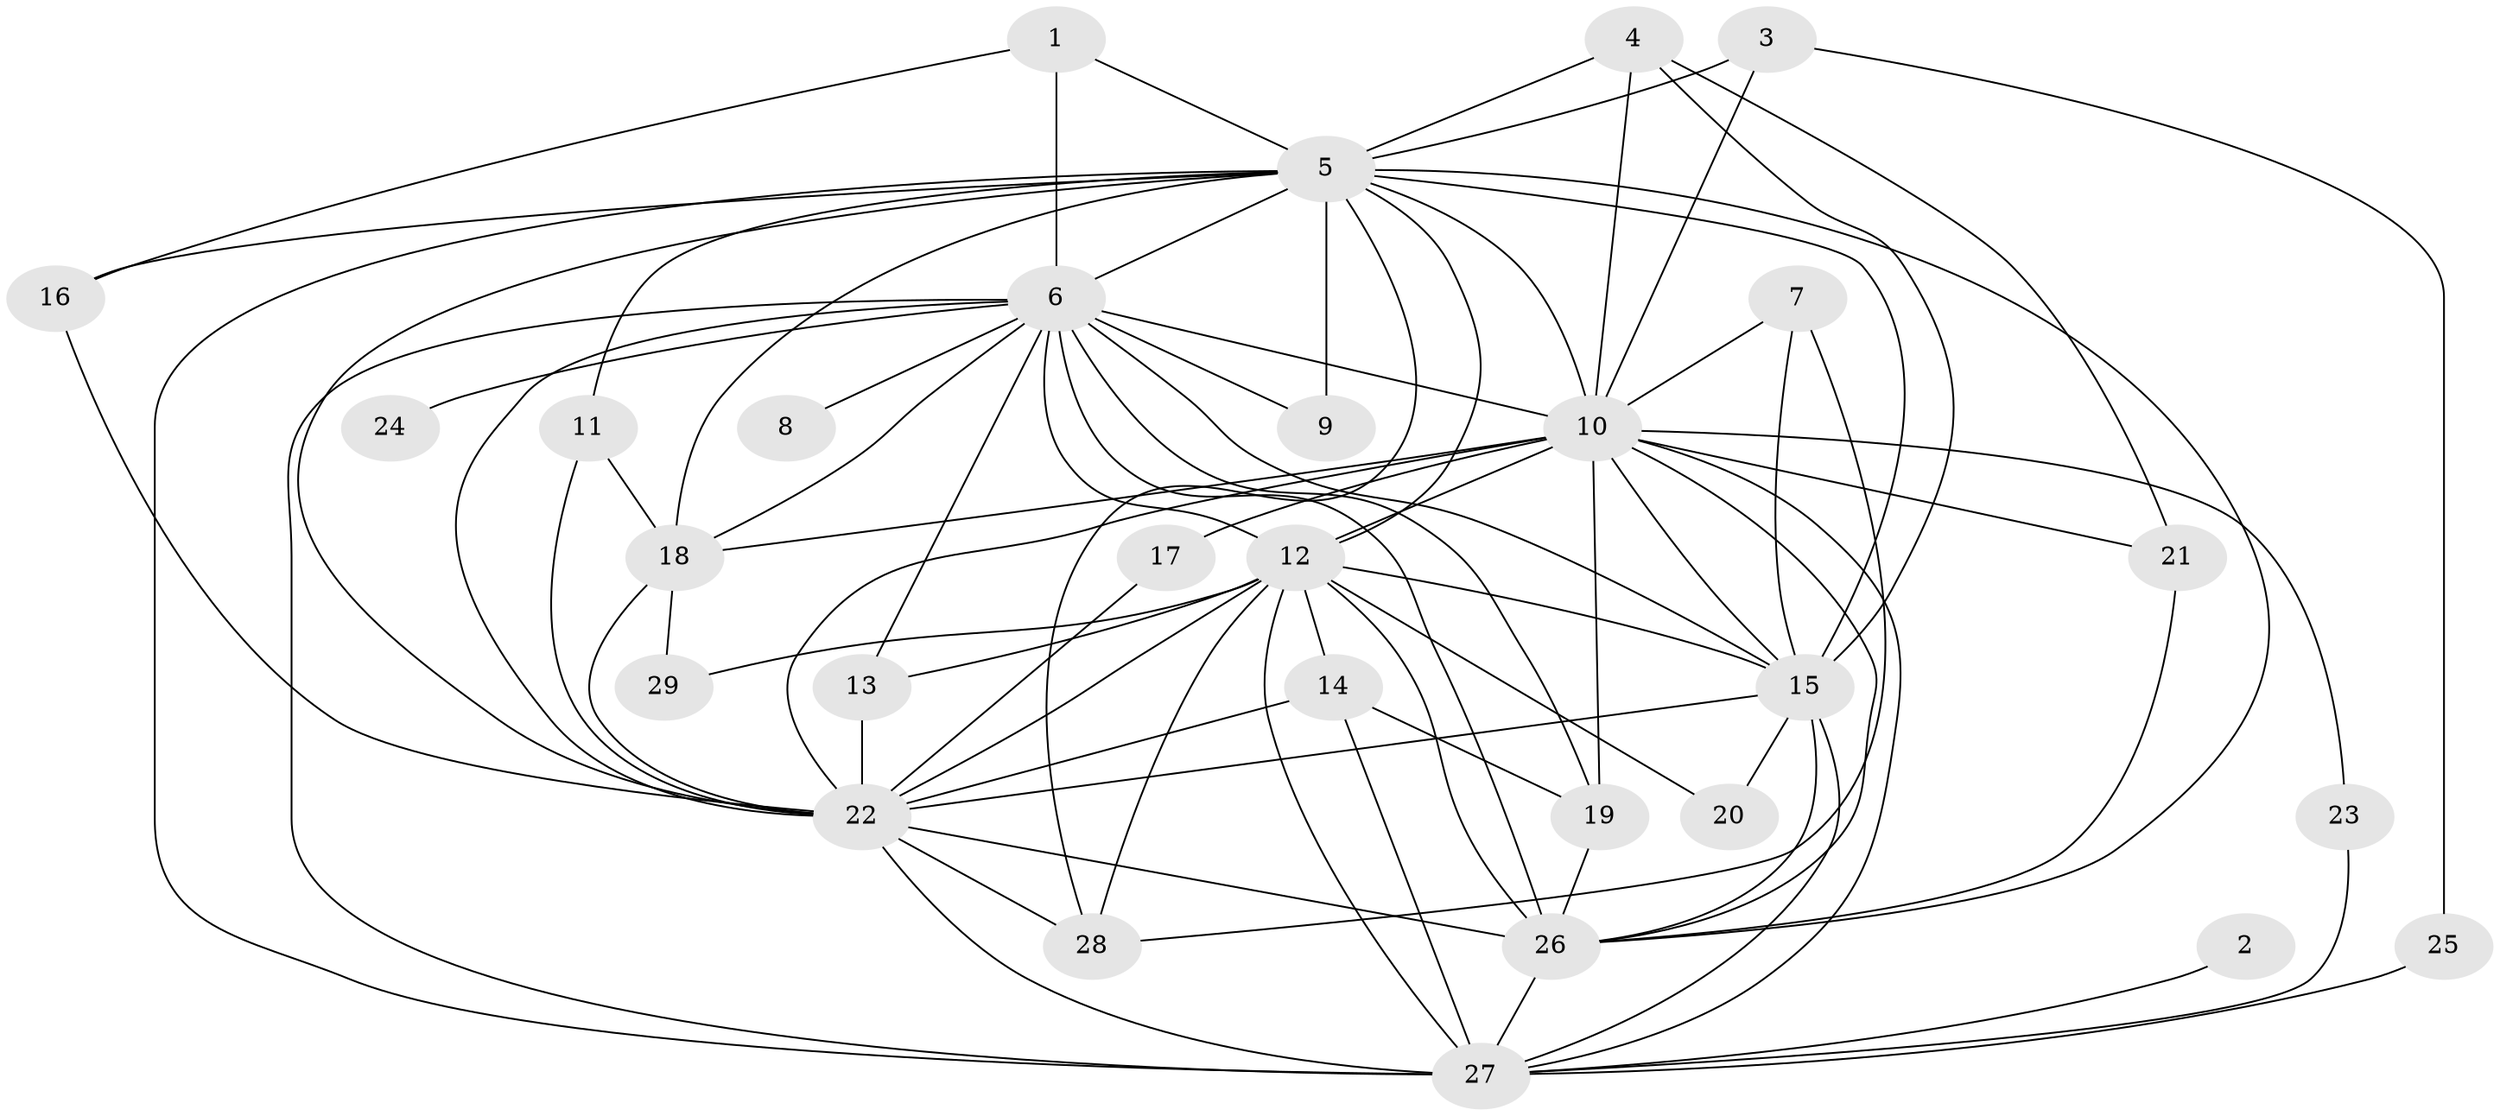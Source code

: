 // original degree distribution, {15: 0.017543859649122806, 17: 0.05263157894736842, 14: 0.03508771929824561, 19: 0.017543859649122806, 21: 0.017543859649122806, 12: 0.017543859649122806, 16: 0.017543859649122806, 3: 0.19298245614035087, 5: 0.017543859649122806, 2: 0.5614035087719298, 4: 0.03508771929824561, 6: 0.017543859649122806}
// Generated by graph-tools (version 1.1) at 2025/01/03/09/25 03:01:19]
// undirected, 29 vertices, 79 edges
graph export_dot {
graph [start="1"]
  node [color=gray90,style=filled];
  1;
  2;
  3;
  4;
  5;
  6;
  7;
  8;
  9;
  10;
  11;
  12;
  13;
  14;
  15;
  16;
  17;
  18;
  19;
  20;
  21;
  22;
  23;
  24;
  25;
  26;
  27;
  28;
  29;
  1 -- 5 [weight=1.0];
  1 -- 6 [weight=1.0];
  1 -- 16 [weight=1.0];
  2 -- 27 [weight=1.0];
  3 -- 5 [weight=1.0];
  3 -- 10 [weight=1.0];
  3 -- 25 [weight=1.0];
  4 -- 5 [weight=1.0];
  4 -- 10 [weight=1.0];
  4 -- 15 [weight=1.0];
  4 -- 21 [weight=1.0];
  5 -- 6 [weight=5.0];
  5 -- 9 [weight=1.0];
  5 -- 10 [weight=3.0];
  5 -- 11 [weight=1.0];
  5 -- 12 [weight=3.0];
  5 -- 15 [weight=2.0];
  5 -- 16 [weight=1.0];
  5 -- 18 [weight=1.0];
  5 -- 22 [weight=2.0];
  5 -- 26 [weight=2.0];
  5 -- 27 [weight=2.0];
  5 -- 28 [weight=1.0];
  6 -- 8 [weight=2.0];
  6 -- 9 [weight=1.0];
  6 -- 10 [weight=2.0];
  6 -- 12 [weight=3.0];
  6 -- 13 [weight=1.0];
  6 -- 15 [weight=3.0];
  6 -- 18 [weight=1.0];
  6 -- 19 [weight=1.0];
  6 -- 22 [weight=2.0];
  6 -- 24 [weight=2.0];
  6 -- 26 [weight=2.0];
  6 -- 27 [weight=3.0];
  7 -- 10 [weight=1.0];
  7 -- 15 [weight=1.0];
  7 -- 28 [weight=1.0];
  10 -- 12 [weight=1.0];
  10 -- 15 [weight=1.0];
  10 -- 17 [weight=1.0];
  10 -- 18 [weight=1.0];
  10 -- 19 [weight=2.0];
  10 -- 21 [weight=1.0];
  10 -- 22 [weight=2.0];
  10 -- 23 [weight=1.0];
  10 -- 26 [weight=1.0];
  10 -- 27 [weight=1.0];
  11 -- 18 [weight=1.0];
  11 -- 22 [weight=1.0];
  12 -- 13 [weight=1.0];
  12 -- 14 [weight=1.0];
  12 -- 15 [weight=1.0];
  12 -- 20 [weight=1.0];
  12 -- 22 [weight=1.0];
  12 -- 26 [weight=2.0];
  12 -- 27 [weight=1.0];
  12 -- 28 [weight=1.0];
  12 -- 29 [weight=1.0];
  13 -- 22 [weight=1.0];
  14 -- 19 [weight=1.0];
  14 -- 22 [weight=1.0];
  14 -- 27 [weight=1.0];
  15 -- 20 [weight=1.0];
  15 -- 22 [weight=3.0];
  15 -- 26 [weight=1.0];
  15 -- 27 [weight=2.0];
  16 -- 22 [weight=1.0];
  17 -- 22 [weight=1.0];
  18 -- 22 [weight=1.0];
  18 -- 29 [weight=1.0];
  19 -- 26 [weight=1.0];
  21 -- 26 [weight=1.0];
  22 -- 26 [weight=1.0];
  22 -- 27 [weight=1.0];
  22 -- 28 [weight=1.0];
  23 -- 27 [weight=1.0];
  25 -- 27 [weight=2.0];
  26 -- 27 [weight=1.0];
}

